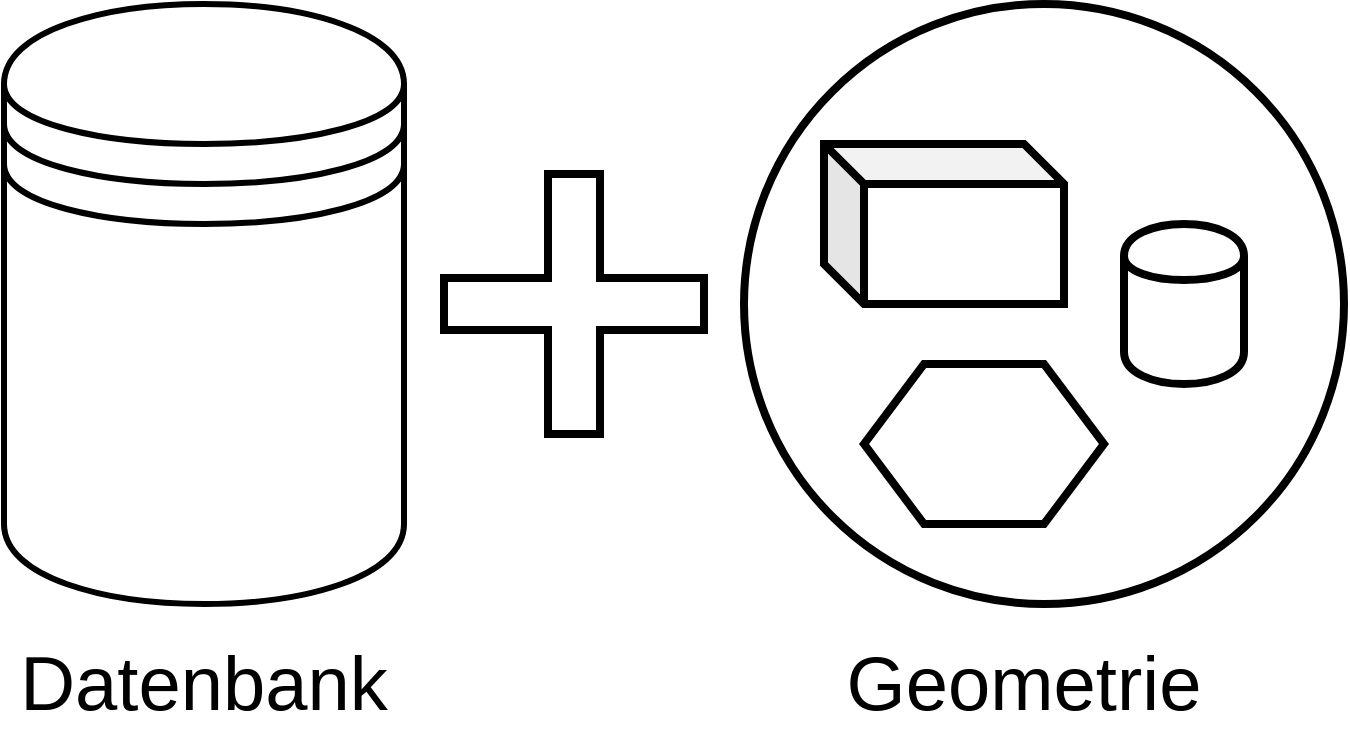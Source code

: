 <mxfile version="12.5.5" type="device"><diagram id="sF_ePPBdcdNmnkWAK_UF" name="Page-1"><mxGraphModel dx="1422" dy="713" grid="1" gridSize="10" guides="1" tooltips="1" connect="1" arrows="1" fold="1" page="1" pageScale="1" pageWidth="1400" pageHeight="850" math="0" shadow="0"><root><mxCell id="0"/><mxCell id="1" parent="0"/><mxCell id="u401rr4nG-JGEa-ZQ3F4-11" value="" style="shape=cross;whiteSpace=wrap;html=1;strokeWidth=4;" parent="1" vertex="1"><mxGeometry x="380" y="425" width="130" height="130" as="geometry"/></mxCell><mxCell id="u401rr4nG-JGEa-ZQ3F4-12" value="&lt;font style=&quot;font-size: 38px&quot;&gt;Datenbank&lt;/font&gt;" style="text;html=1;strokeColor=none;fillColor=none;align=center;verticalAlign=middle;whiteSpace=wrap;rounded=0;" parent="1" vertex="1"><mxGeometry x="240" y="670" width="40" height="20" as="geometry"/></mxCell><mxCell id="u401rr4nG-JGEa-ZQ3F4-15" value="&lt;font style=&quot;font-size: 38px&quot;&gt;Geometrie&lt;/font&gt;" style="text;html=1;strokeColor=none;fillColor=none;align=center;verticalAlign=middle;whiteSpace=wrap;rounded=0;" parent="1" vertex="1"><mxGeometry x="650" y="670" width="40" height="20" as="geometry"/></mxCell><mxCell id="u401rr4nG-JGEa-ZQ3F4-16" value="" style="group" parent="1" vertex="1" connectable="0"><mxGeometry x="530" y="340" width="300" height="300" as="geometry"/></mxCell><mxCell id="u401rr4nG-JGEa-ZQ3F4-2" value="" style="ellipse;whiteSpace=wrap;html=1;strokeWidth=4;" parent="u401rr4nG-JGEa-ZQ3F4-16" vertex="1"><mxGeometry width="300" height="300" as="geometry"/></mxCell><mxCell id="u401rr4nG-JGEa-ZQ3F4-7" value="" style="shape=cube;whiteSpace=wrap;html=1;boundedLbl=1;backgroundOutline=1;darkOpacity=0.05;darkOpacity2=0.1;strokeWidth=4;" parent="u401rr4nG-JGEa-ZQ3F4-16" vertex="1"><mxGeometry x="40" y="70" width="120" height="80" as="geometry"/></mxCell><mxCell id="u401rr4nG-JGEa-ZQ3F4-8" value="" style="shape=cylinder;whiteSpace=wrap;html=1;boundedLbl=1;backgroundOutline=1;strokeWidth=4;" parent="u401rr4nG-JGEa-ZQ3F4-16" vertex="1"><mxGeometry x="190" y="110" width="60" height="80" as="geometry"/></mxCell><mxCell id="u401rr4nG-JGEa-ZQ3F4-9" value="" style="shape=hexagon;perimeter=hexagonPerimeter2;whiteSpace=wrap;html=1;strokeWidth=4;" parent="u401rr4nG-JGEa-ZQ3F4-16" vertex="1"><mxGeometry x="60" y="180" width="120" height="80" as="geometry"/></mxCell><mxCell id="zLeeOZRCQZ2ZyZKQYu-s-1" value="" style="shape=datastore;whiteSpace=wrap;html=1;strokeWidth=3;fillColor=#FFFFFF;" vertex="1" parent="1"><mxGeometry x="160" y="340" width="200" height="300" as="geometry"/></mxCell></root></mxGraphModel></diagram></mxfile>